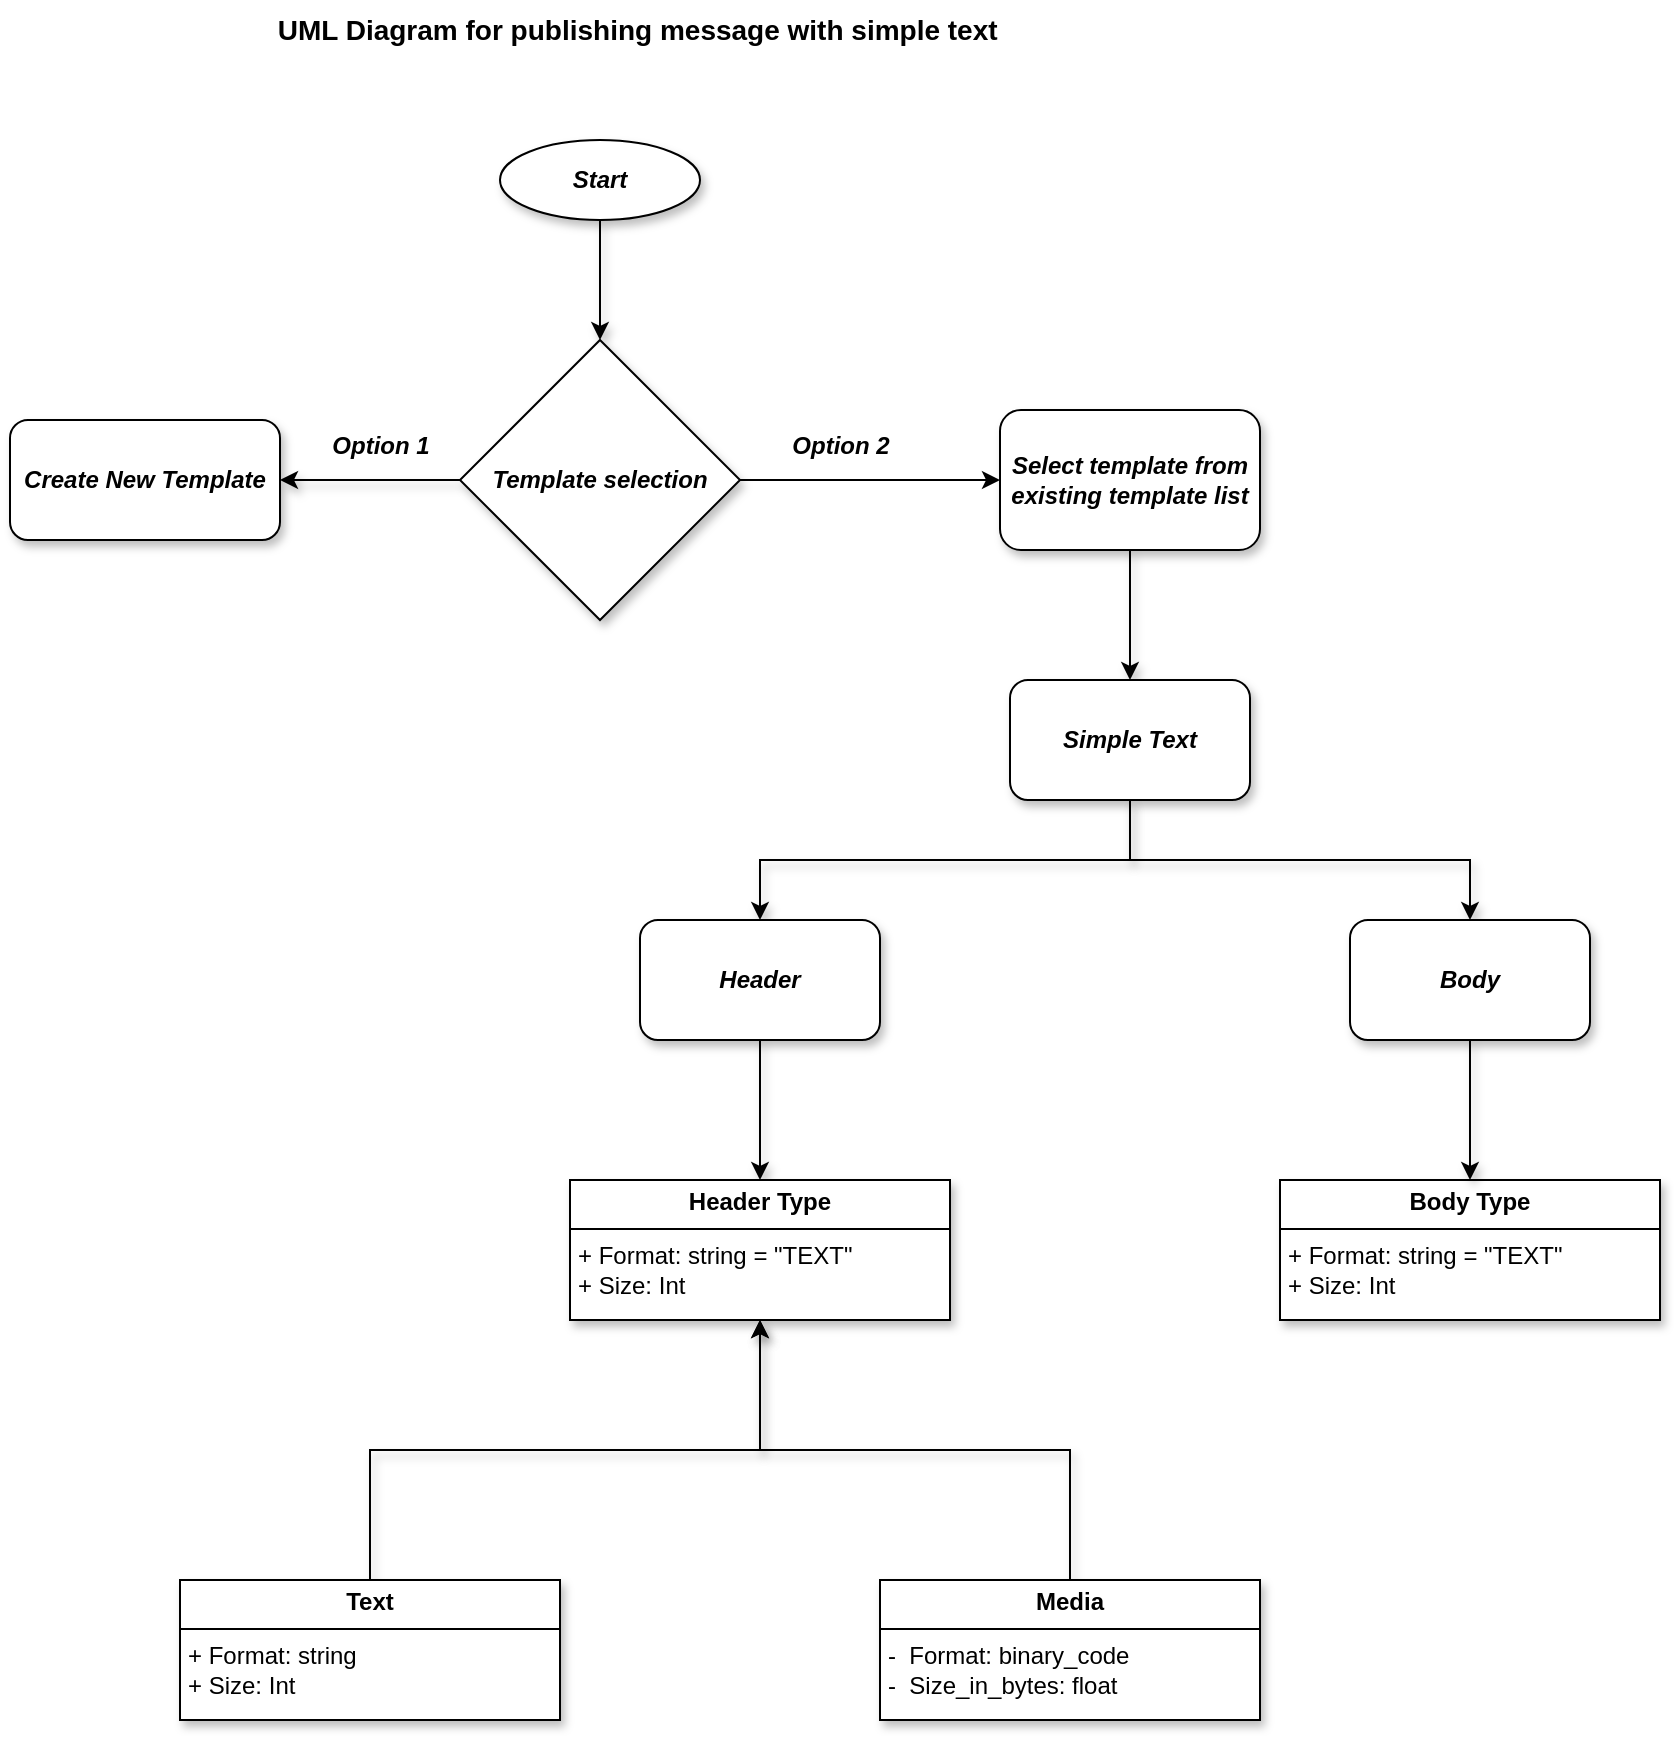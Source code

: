 <mxfile version="27.0.9">
  <diagram name="Page-1" id="YSnqWa_t1MuekRYpHCEV">
    <mxGraphModel dx="1426" dy="1975" grid="1" gridSize="10" guides="1" tooltips="1" connect="1" arrows="0" fold="1" page="1" pageScale="1" pageWidth="850" pageHeight="1100" background="none" math="0" shadow="0">
      <root>
        <mxCell id="0" />
        <mxCell id="1" parent="0" />
        <mxCell id="HOFrl4J9IcqPGJMh1fu1-2" value="&lt;b&gt;&lt;i&gt;Start&lt;/i&gt;&lt;/b&gt;" style="ellipse;whiteSpace=wrap;html=1;shadow=1;" vertex="1" parent="1">
          <mxGeometry x="390" y="-970" width="100" height="40" as="geometry" />
        </mxCell>
        <mxCell id="HOFrl4J9IcqPGJMh1fu1-15" style="edgeStyle=orthogonalEdgeStyle;rounded=0;orthogonalLoop=1;jettySize=auto;html=1;exitX=0;exitY=0.5;exitDx=0;exitDy=0;entryX=1;entryY=0.5;entryDx=0;entryDy=0;shadow=1;" edge="1" parent="1" source="HOFrl4J9IcqPGJMh1fu1-3" target="HOFrl4J9IcqPGJMh1fu1-14">
          <mxGeometry relative="1" as="geometry" />
        </mxCell>
        <mxCell id="HOFrl4J9IcqPGJMh1fu1-49" style="edgeStyle=orthogonalEdgeStyle;rounded=0;orthogonalLoop=1;jettySize=auto;html=1;exitX=1;exitY=0.5;exitDx=0;exitDy=0;entryX=0;entryY=0.5;entryDx=0;entryDy=0;" edge="1" parent="1" source="HOFrl4J9IcqPGJMh1fu1-3" target="HOFrl4J9IcqPGJMh1fu1-10">
          <mxGeometry relative="1" as="geometry" />
        </mxCell>
        <mxCell id="HOFrl4J9IcqPGJMh1fu1-3" value="&lt;b&gt;&lt;i&gt;Template selection&lt;/i&gt;&lt;/b&gt;" style="rhombus;whiteSpace=wrap;html=1;shadow=1;" vertex="1" parent="1">
          <mxGeometry x="370" y="-870" width="140" height="140" as="geometry" />
        </mxCell>
        <mxCell id="HOFrl4J9IcqPGJMh1fu1-5" value="&lt;b&gt;&lt;font style=&quot;font-size: 14px;&quot;&gt;UML Diagram for publishing message with simple text&lt;/font&gt;&amp;nbsp;&lt;/b&gt;" style="text;html=1;align=center;verticalAlign=middle;resizable=0;points=[];autosize=1;strokeColor=none;fillColor=none;shadow=0;" vertex="1" parent="1">
          <mxGeometry x="265" y="-1040" width="390" height="30" as="geometry" />
        </mxCell>
        <mxCell id="HOFrl4J9IcqPGJMh1fu1-8" value="" style="endArrow=classic;html=1;rounded=0;exitX=0.5;exitY=1;exitDx=0;exitDy=0;shadow=1;" edge="1" parent="1" source="HOFrl4J9IcqPGJMh1fu1-2" target="HOFrl4J9IcqPGJMh1fu1-3">
          <mxGeometry width="50" height="50" relative="1" as="geometry">
            <mxPoint x="550" y="-830" as="sourcePoint" />
            <mxPoint x="600" y="-880" as="targetPoint" />
          </mxGeometry>
        </mxCell>
        <mxCell id="HOFrl4J9IcqPGJMh1fu1-9" style="edgeStyle=orthogonalEdgeStyle;rounded=0;orthogonalLoop=1;jettySize=auto;html=1;exitX=0.5;exitY=1;exitDx=0;exitDy=0;shadow=1;" edge="1" parent="1" source="HOFrl4J9IcqPGJMh1fu1-3" target="HOFrl4J9IcqPGJMh1fu1-3">
          <mxGeometry relative="1" as="geometry" />
        </mxCell>
        <mxCell id="HOFrl4J9IcqPGJMh1fu1-19" style="edgeStyle=orthogonalEdgeStyle;rounded=0;orthogonalLoop=1;jettySize=auto;html=1;exitX=0.5;exitY=1;exitDx=0;exitDy=0;shadow=1;" edge="1" parent="1" source="HOFrl4J9IcqPGJMh1fu1-10">
          <mxGeometry relative="1" as="geometry">
            <mxPoint x="705" y="-700" as="targetPoint" />
          </mxGeometry>
        </mxCell>
        <mxCell id="HOFrl4J9IcqPGJMh1fu1-10" value="&lt;b&gt;&lt;i&gt;Select template from existing template list&lt;/i&gt;&lt;/b&gt;" style="rounded=1;whiteSpace=wrap;html=1;shadow=1;glass=0;" vertex="1" parent="1">
          <mxGeometry x="640" y="-835" width="130" height="70" as="geometry" />
        </mxCell>
        <mxCell id="HOFrl4J9IcqPGJMh1fu1-14" value="&lt;b&gt;&lt;i&gt;Create New Template&lt;/i&gt;&lt;/b&gt;" style="rounded=1;whiteSpace=wrap;html=1;shadow=1;" vertex="1" parent="1">
          <mxGeometry x="145" y="-830" width="135" height="60" as="geometry" />
        </mxCell>
        <mxCell id="HOFrl4J9IcqPGJMh1fu1-45" style="edgeStyle=orthogonalEdgeStyle;rounded=0;orthogonalLoop=1;jettySize=auto;html=1;exitX=0.5;exitY=1;exitDx=0;exitDy=0;entryX=0.5;entryY=0;entryDx=0;entryDy=0;shadow=1;" edge="1" parent="1" source="HOFrl4J9IcqPGJMh1fu1-21" target="HOFrl4J9IcqPGJMh1fu1-44">
          <mxGeometry relative="1" as="geometry" />
        </mxCell>
        <mxCell id="HOFrl4J9IcqPGJMh1fu1-46" style="edgeStyle=orthogonalEdgeStyle;rounded=0;orthogonalLoop=1;jettySize=auto;html=1;exitX=0.5;exitY=1;exitDx=0;exitDy=0;shadow=1;" edge="1" parent="1" source="HOFrl4J9IcqPGJMh1fu1-21" target="HOFrl4J9IcqPGJMh1fu1-25">
          <mxGeometry relative="1" as="geometry" />
        </mxCell>
        <mxCell id="HOFrl4J9IcqPGJMh1fu1-21" value="&lt;b&gt;&lt;i&gt;Simple Text&lt;/i&gt;&lt;/b&gt;" style="rounded=1;whiteSpace=wrap;html=1;shadow=1;" vertex="1" parent="1">
          <mxGeometry x="645" y="-700" width="120" height="60" as="geometry" />
        </mxCell>
        <mxCell id="HOFrl4J9IcqPGJMh1fu1-41" style="edgeStyle=orthogonalEdgeStyle;rounded=0;orthogonalLoop=1;jettySize=auto;html=1;exitX=0.5;exitY=1;exitDx=0;exitDy=0;shadow=1;" edge="1" parent="1" source="HOFrl4J9IcqPGJMh1fu1-25" target="HOFrl4J9IcqPGJMh1fu1-33">
          <mxGeometry relative="1" as="geometry" />
        </mxCell>
        <mxCell id="HOFrl4J9IcqPGJMh1fu1-25" value="&lt;b&gt;&lt;i&gt;Header&lt;/i&gt;&lt;/b&gt;" style="rounded=1;whiteSpace=wrap;html=1;shadow=1;" vertex="1" parent="1">
          <mxGeometry x="460" y="-580" width="120" height="60" as="geometry" />
        </mxCell>
        <mxCell id="HOFrl4J9IcqPGJMh1fu1-33" value="&lt;p style=&quot;margin:0px;margin-top:4px;text-align:center;&quot;&gt;&lt;b&gt;Header Type&lt;/b&gt;&lt;/p&gt;&lt;hr size=&quot;1&quot; style=&quot;border-style:solid;&quot;&gt;&lt;p style=&quot;margin:0px;margin-left:4px;&quot;&gt;+ Format: string = &quot;TEXT&quot;&lt;br&gt;+ Size: Int&lt;/p&gt;&lt;p style=&quot;margin:0px;margin-left:4px;&quot;&gt;&lt;br&gt;&lt;/p&gt;" style="verticalAlign=top;align=left;overflow=fill;html=1;whiteSpace=wrap;shadow=1;" vertex="1" parent="1">
          <mxGeometry x="425" y="-450" width="190" height="70" as="geometry" />
        </mxCell>
        <mxCell id="HOFrl4J9IcqPGJMh1fu1-36" style="edgeStyle=orthogonalEdgeStyle;rounded=0;orthogonalLoop=1;jettySize=auto;html=1;exitX=0.5;exitY=0;exitDx=0;exitDy=0;entryX=0.5;entryY=1;entryDx=0;entryDy=0;shadow=1;" edge="1" parent="1" source="HOFrl4J9IcqPGJMh1fu1-34" target="HOFrl4J9IcqPGJMh1fu1-33">
          <mxGeometry relative="1" as="geometry" />
        </mxCell>
        <mxCell id="HOFrl4J9IcqPGJMh1fu1-34" value="&lt;p style=&quot;margin:0px;margin-top:4px;text-align:center;&quot;&gt;&lt;b&gt;Text&lt;/b&gt;&lt;/p&gt;&lt;hr size=&quot;1&quot; style=&quot;border-style:solid;&quot;&gt;&lt;p style=&quot;margin:0px;margin-left:4px;&quot;&gt;+ Format: string&lt;br&gt;+ Size: Int&lt;/p&gt;&lt;p style=&quot;margin:0px;margin-left:4px;&quot;&gt;&lt;br&gt;&lt;/p&gt;" style="verticalAlign=top;align=left;overflow=fill;html=1;whiteSpace=wrap;shadow=1;" vertex="1" parent="1">
          <mxGeometry x="230" y="-250" width="190" height="70" as="geometry" />
        </mxCell>
        <mxCell id="HOFrl4J9IcqPGJMh1fu1-37" style="edgeStyle=orthogonalEdgeStyle;rounded=0;orthogonalLoop=1;jettySize=auto;html=1;exitX=0.5;exitY=0;exitDx=0;exitDy=0;entryX=0.5;entryY=1;entryDx=0;entryDy=0;shadow=1;" edge="1" parent="1" source="HOFrl4J9IcqPGJMh1fu1-35" target="HOFrl4J9IcqPGJMh1fu1-33">
          <mxGeometry relative="1" as="geometry" />
        </mxCell>
        <mxCell id="HOFrl4J9IcqPGJMh1fu1-35" value="&lt;p style=&quot;margin:0px;margin-top:4px;text-align:center;&quot;&gt;&lt;b&gt;Media&lt;/b&gt;&lt;/p&gt;&lt;hr size=&quot;1&quot; style=&quot;border-style:solid;&quot;&gt;&lt;p style=&quot;margin:0px;margin-left:4px;&quot;&gt;-&amp;nbsp; Format: binary_code&lt;br&gt;-&amp;nbsp; Size_in_bytes: float&lt;/p&gt;&lt;p style=&quot;margin:0px;margin-left:4px;&quot;&gt;&lt;br&gt;&lt;/p&gt;" style="verticalAlign=top;align=left;overflow=fill;html=1;whiteSpace=wrap;shadow=1;" vertex="1" parent="1">
          <mxGeometry x="580" y="-250" width="190" height="70" as="geometry" />
        </mxCell>
        <mxCell id="HOFrl4J9IcqPGJMh1fu1-38" value="&lt;b&gt;&lt;i&gt;Option 2&lt;/i&gt;&lt;/b&gt;" style="text;html=1;align=center;verticalAlign=middle;resizable=0;points=[];autosize=1;strokeColor=none;fillColor=none;shadow=1;" vertex="1" parent="1">
          <mxGeometry x="525" y="-832" width="70" height="30" as="geometry" />
        </mxCell>
        <mxCell id="HOFrl4J9IcqPGJMh1fu1-39" value="&lt;b&gt;&lt;i&gt;Option 1&lt;/i&gt;&lt;/b&gt;" style="text;html=1;align=center;verticalAlign=middle;resizable=0;points=[];autosize=1;strokeColor=none;fillColor=none;shadow=1;" vertex="1" parent="1">
          <mxGeometry x="295" y="-832" width="70" height="30" as="geometry" />
        </mxCell>
        <mxCell id="HOFrl4J9IcqPGJMh1fu1-42" value="&lt;p style=&quot;margin:0px;margin-top:4px;text-align:center;&quot;&gt;&lt;b&gt;Body Type&lt;/b&gt;&lt;/p&gt;&lt;hr size=&quot;1&quot; style=&quot;border-style:solid;&quot;&gt;&lt;p style=&quot;margin:0px;margin-left:4px;&quot;&gt;+ Format: string = &quot;TEXT&quot;&lt;br&gt;+ Size: Int&lt;/p&gt;&lt;p style=&quot;margin:0px;margin-left:4px;&quot;&gt;&lt;br&gt;&lt;/p&gt;" style="verticalAlign=top;align=left;overflow=fill;html=1;whiteSpace=wrap;shadow=1;" vertex="1" parent="1">
          <mxGeometry x="780" y="-450" width="190" height="70" as="geometry" />
        </mxCell>
        <mxCell id="HOFrl4J9IcqPGJMh1fu1-48" style="edgeStyle=orthogonalEdgeStyle;rounded=0;orthogonalLoop=1;jettySize=auto;html=1;exitX=0.5;exitY=1;exitDx=0;exitDy=0;entryX=0.5;entryY=0;entryDx=0;entryDy=0;shadow=1;" edge="1" parent="1" source="HOFrl4J9IcqPGJMh1fu1-44" target="HOFrl4J9IcqPGJMh1fu1-42">
          <mxGeometry relative="1" as="geometry" />
        </mxCell>
        <mxCell id="HOFrl4J9IcqPGJMh1fu1-44" value="&lt;b&gt;&lt;i&gt;Body&lt;/i&gt;&lt;/b&gt;" style="rounded=1;whiteSpace=wrap;html=1;shadow=1;" vertex="1" parent="1">
          <mxGeometry x="815" y="-580" width="120" height="60" as="geometry" />
        </mxCell>
      </root>
    </mxGraphModel>
  </diagram>
</mxfile>
